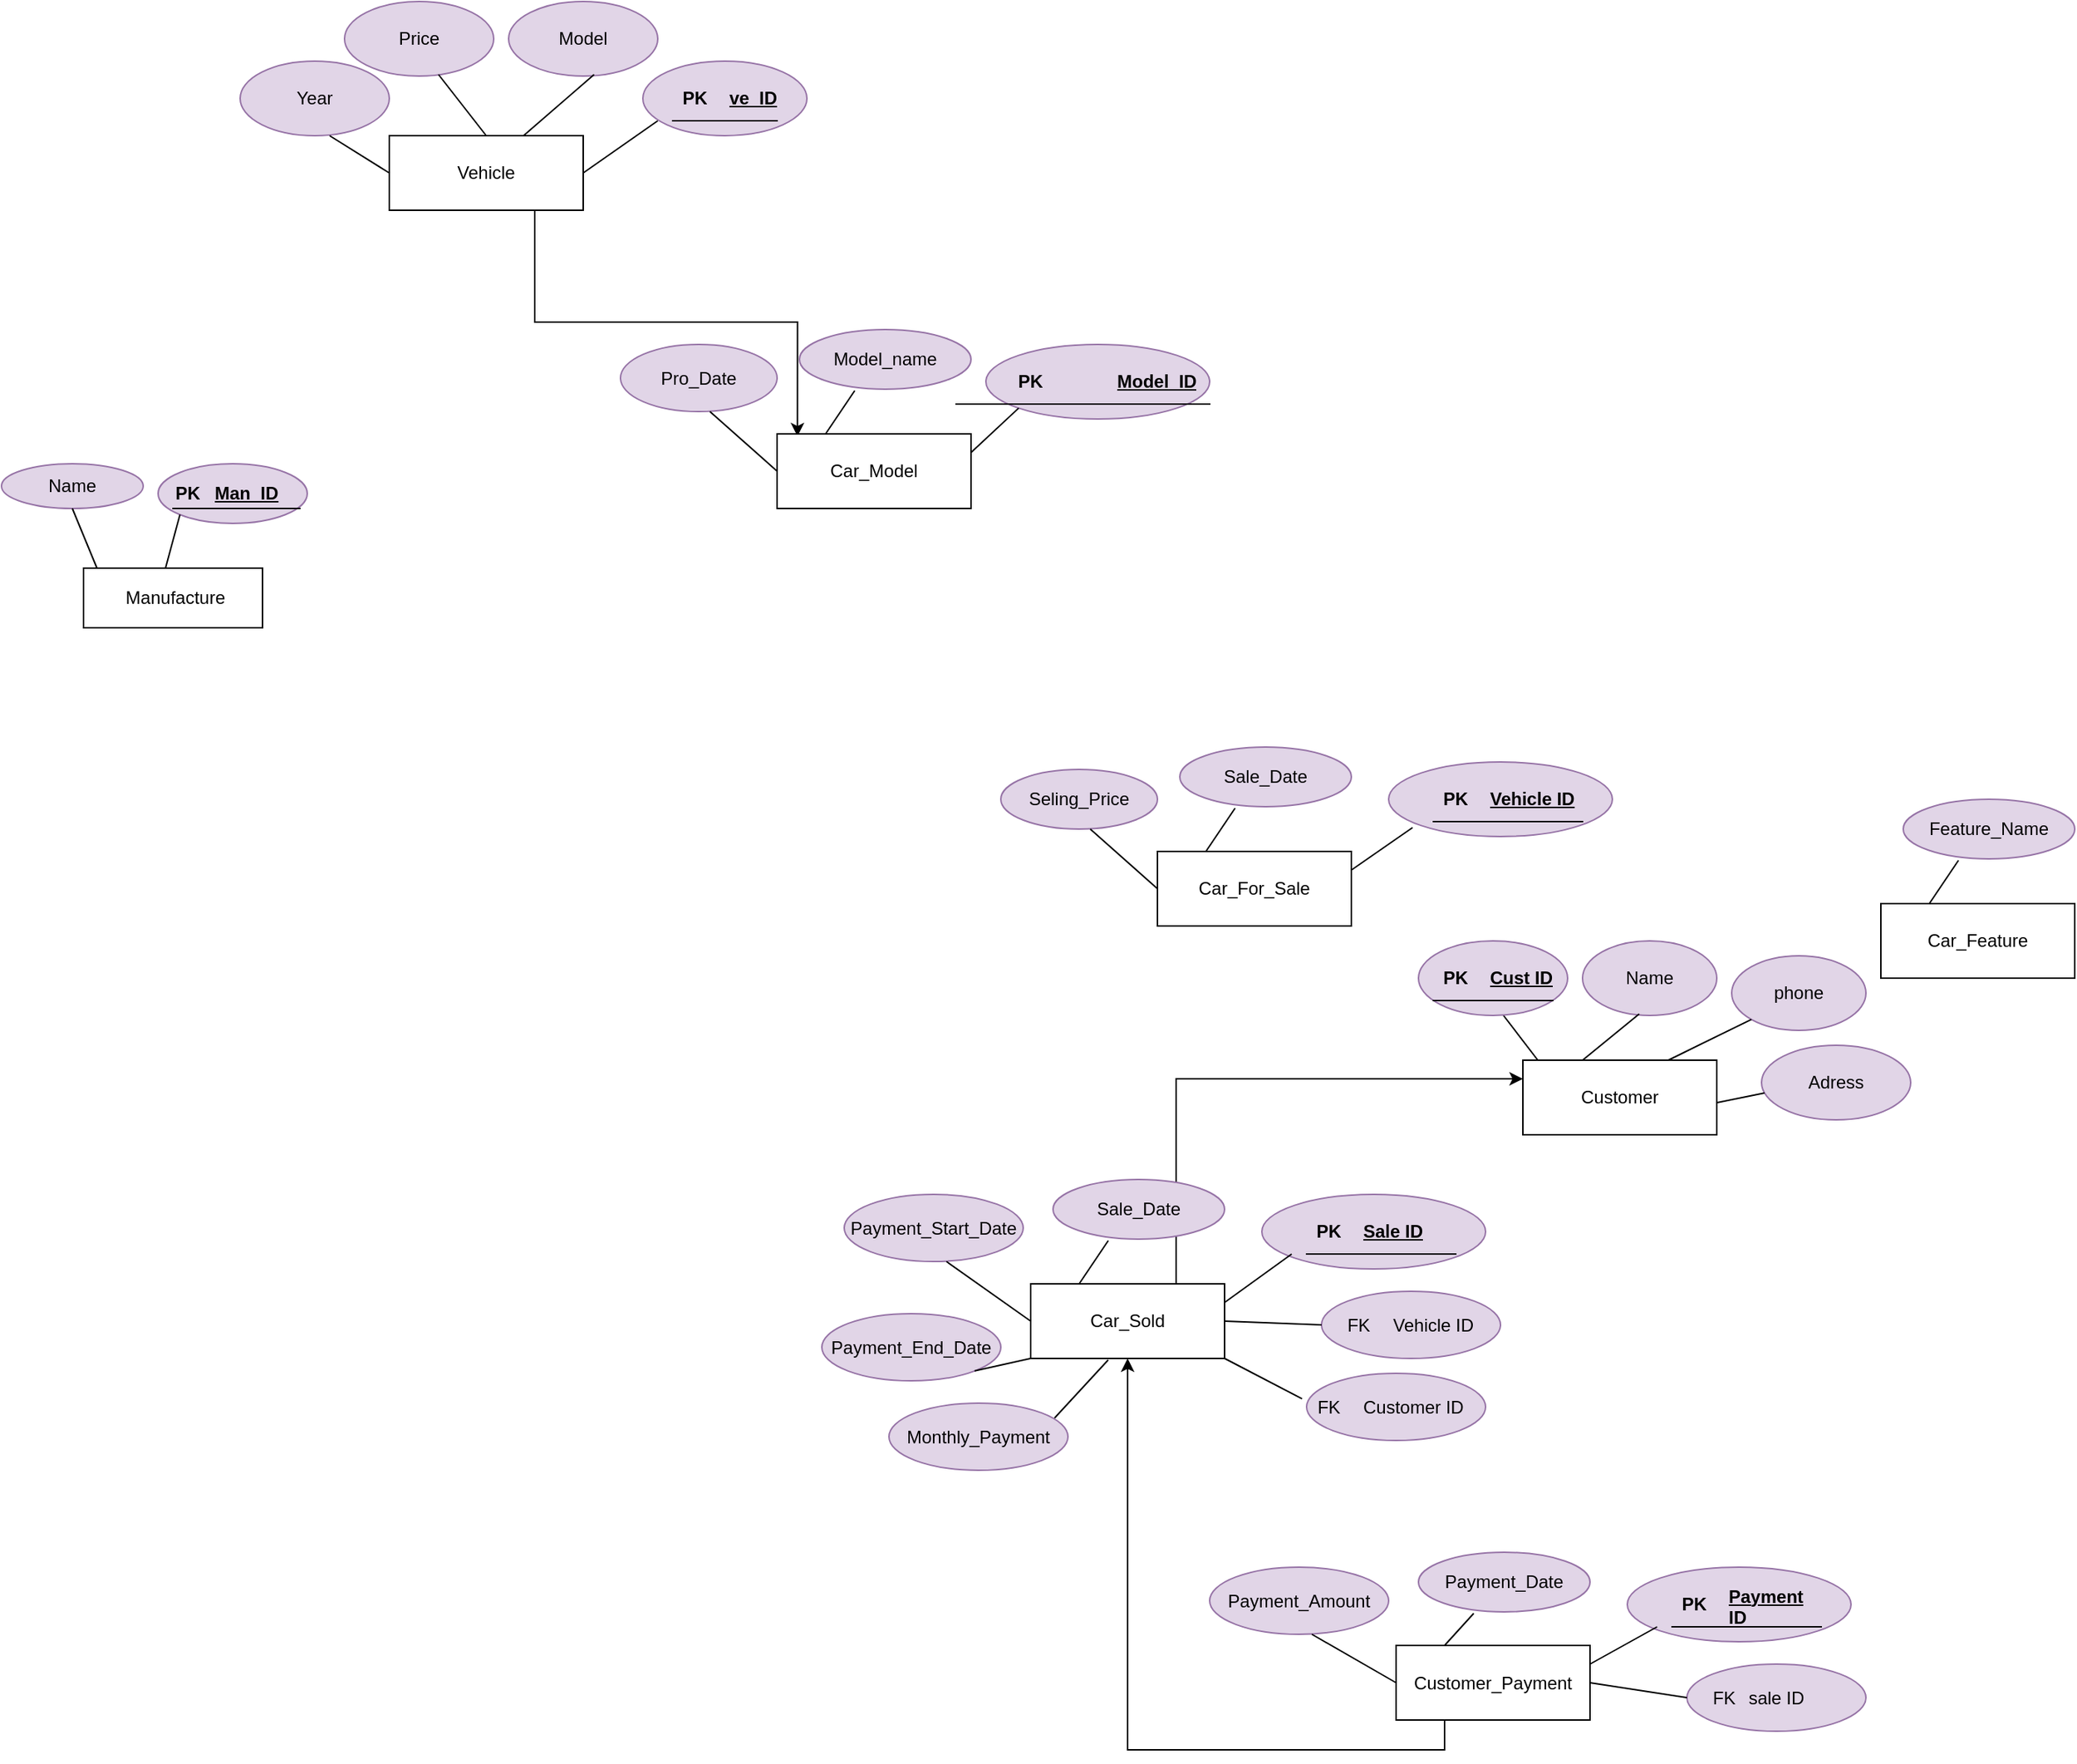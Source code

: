 <mxfile version="21.1.5" type="github">
  <diagram id="R2lEEEUBdFMjLlhIrx00" name="Page-1">
    <mxGraphModel dx="2026" dy="1791" grid="1" gridSize="10" guides="1" tooltips="1" connect="1" arrows="1" fold="1" page="1" pageScale="1" pageWidth="850" pageHeight="1100" math="0" shadow="0" extFonts="Permanent Marker^https://fonts.googleapis.com/css?family=Permanent+Marker">
      <root>
        <mxCell id="0" />
        <mxCell id="1" parent="0" />
        <mxCell id="qZV4PdtDcSAIjQBR_j6r-117" style="edgeStyle=orthogonalEdgeStyle;rounded=0;orthogonalLoop=1;jettySize=auto;html=1;exitX=0.75;exitY=1;exitDx=0;exitDy=0;entryX=0.105;entryY=0.033;entryDx=0;entryDy=0;entryPerimeter=0;" edge="1" parent="1" source="QSl6iMokwTdBmVvLgoSX-27" target="qZV4PdtDcSAIjQBR_j6r-23">
          <mxGeometry relative="1" as="geometry" />
        </mxCell>
        <mxCell id="QSl6iMokwTdBmVvLgoSX-27" value="Vehicle" style="rounded=0;whiteSpace=wrap;html=1;" parent="1" vertex="1">
          <mxGeometry x="-560" y="-90" width="130" height="50" as="geometry" />
        </mxCell>
        <mxCell id="QSl6iMokwTdBmVvLgoSX-5" value="  Model    " style="ellipse;whiteSpace=wrap;html=1;fillColor=#e1d5e7;strokeColor=#9673a6;container=0;" parent="1" vertex="1">
          <mxGeometry x="-480" y="-180" width="100" height="50" as="geometry" />
        </mxCell>
        <mxCell id="QSl6iMokwTdBmVvLgoSX-28" value="" style="endArrow=none;html=1;rounded=0;entryX=0.573;entryY=0.98;entryDx=0;entryDy=0;entryPerimeter=0;" parent="1" target="QSl6iMokwTdBmVvLgoSX-5" edge="1">
          <mxGeometry width="50" height="50" relative="1" as="geometry">
            <mxPoint x="-470" y="-90" as="sourcePoint" />
            <mxPoint x="-430" y="-130" as="targetPoint" />
          </mxGeometry>
        </mxCell>
        <mxCell id="QSl6iMokwTdBmVvLgoSX-1" value=" Price   " style="ellipse;whiteSpace=wrap;html=1;fillColor=#e1d5e7;strokeColor=#9673a6;" parent="1" vertex="1">
          <mxGeometry x="-590" y="-180" width="100" height="50" as="geometry" />
        </mxCell>
        <mxCell id="QSl6iMokwTdBmVvLgoSX-29" value="" style="endArrow=none;html=1;rounded=0;entryX=0.573;entryY=0.98;entryDx=0;entryDy=0;entryPerimeter=0;exitX=0.5;exitY=0;exitDx=0;exitDy=0;" parent="1" source="QSl6iMokwTdBmVvLgoSX-27" edge="1">
          <mxGeometry width="50" height="50" relative="1" as="geometry">
            <mxPoint x="-580" y="-90" as="sourcePoint" />
            <mxPoint x="-527" y="-131" as="targetPoint" />
          </mxGeometry>
        </mxCell>
        <mxCell id="QSl6iMokwTdBmVvLgoSX-30" value="" style="ellipse;whiteSpace=wrap;html=1;fillColor=#e1d5e7;strokeColor=#9673a6;container=0;" parent="1" vertex="1">
          <mxGeometry x="-390" y="-140" width="110" height="50" as="geometry" />
        </mxCell>
        <mxCell id="QSl6iMokwTdBmVvLgoSX-32" value="" style="shape=table;startSize=0;container=1;collapsible=1;childLayout=tableLayout;fixedRows=1;rowLines=0;fontStyle=0;align=center;resizeLast=1;strokeColor=none;fillColor=none;collapsible=0;" parent="1" vertex="1">
          <mxGeometry x="-370" y="-130" width="70" height="30" as="geometry" />
        </mxCell>
        <mxCell id="QSl6iMokwTdBmVvLgoSX-33" value="" style="shape=tableRow;horizontal=0;startSize=0;swimlaneHead=0;swimlaneBody=0;fillColor=none;collapsible=0;dropTarget=0;points=[[0,0.5],[1,0.5]];portConstraint=eastwest;top=0;left=0;right=0;bottom=1;" parent="QSl6iMokwTdBmVvLgoSX-32" vertex="1">
          <mxGeometry width="70" height="30" as="geometry" />
        </mxCell>
        <mxCell id="QSl6iMokwTdBmVvLgoSX-34" value="PK" style="shape=partialRectangle;connectable=0;fillColor=none;top=0;left=0;bottom=0;right=0;fontStyle=1;overflow=hidden;whiteSpace=wrap;html=1;" parent="QSl6iMokwTdBmVvLgoSX-33" vertex="1">
          <mxGeometry width="30" height="30" as="geometry">
            <mxRectangle width="30" height="30" as="alternateBounds" />
          </mxGeometry>
        </mxCell>
        <mxCell id="QSl6iMokwTdBmVvLgoSX-35" value="ve_ID" style="shape=partialRectangle;connectable=0;fillColor=none;top=0;left=0;bottom=0;right=0;align=left;spacingLeft=6;fontStyle=5;overflow=hidden;whiteSpace=wrap;html=1;" parent="QSl6iMokwTdBmVvLgoSX-33" vertex="1">
          <mxGeometry x="30" width="40" height="30" as="geometry">
            <mxRectangle width="40" height="30" as="alternateBounds" />
          </mxGeometry>
        </mxCell>
        <mxCell id="QSl6iMokwTdBmVvLgoSX-36" value="" style="endArrow=none;html=1;rounded=0;exitX=1;exitY=0.5;exitDx=0;exitDy=0;" parent="1" source="QSl6iMokwTdBmVvLgoSX-27" edge="1">
          <mxGeometry width="50" height="50" relative="1" as="geometry">
            <mxPoint x="-430" y="-59.5" as="sourcePoint" />
            <mxPoint x="-380" y="-100" as="targetPoint" />
          </mxGeometry>
        </mxCell>
        <mxCell id="QSl6iMokwTdBmVvLgoSX-38" value="Customer" style="rounded=0;whiteSpace=wrap;html=1;" parent="1" vertex="1">
          <mxGeometry x="200" y="530" width="130" height="50" as="geometry" />
        </mxCell>
        <mxCell id="QSl6iMokwTdBmVvLgoSX-39" value="" style="endArrow=none;html=1;rounded=0;entryX=0.57;entryY=1;entryDx=0;entryDy=0;entryPerimeter=0;exitX=0.077;exitY=0;exitDx=0;exitDy=0;exitPerimeter=0;" parent="1" source="QSl6iMokwTdBmVvLgoSX-38" target="QSl6iMokwTdBmVvLgoSX-48" edge="1">
          <mxGeometry width="50" height="50" relative="1" as="geometry">
            <mxPoint x="210" y="520" as="sourcePoint" />
            <mxPoint x="190" y="500" as="targetPoint" />
          </mxGeometry>
        </mxCell>
        <mxCell id="QSl6iMokwTdBmVvLgoSX-48" value="" style="ellipse;whiteSpace=wrap;html=1;fillColor=#e1d5e7;strokeColor=#9673a6;container=0;" parent="1" vertex="1">
          <mxGeometry x="130" y="450" width="100" height="50" as="geometry" />
        </mxCell>
        <mxCell id="QSl6iMokwTdBmVvLgoSX-49" value="" style="shape=table;startSize=0;container=1;collapsible=1;childLayout=tableLayout;fixedRows=1;rowLines=0;fontStyle=0;align=center;resizeLast=1;strokeColor=none;fillColor=none;collapsible=0;" parent="1" vertex="1">
          <mxGeometry x="140" y="460" width="80" height="30" as="geometry" />
        </mxCell>
        <mxCell id="QSl6iMokwTdBmVvLgoSX-50" value="" style="shape=tableRow;horizontal=0;startSize=0;swimlaneHead=0;swimlaneBody=0;fillColor=none;collapsible=0;dropTarget=0;points=[[0,0.5],[1,0.5]];portConstraint=eastwest;top=0;left=0;right=0;bottom=1;" parent="QSl6iMokwTdBmVvLgoSX-49" vertex="1">
          <mxGeometry width="80" height="30" as="geometry" />
        </mxCell>
        <mxCell id="QSl6iMokwTdBmVvLgoSX-51" value="PK" style="shape=partialRectangle;connectable=0;fillColor=none;top=0;left=0;bottom=0;right=0;fontStyle=1;overflow=hidden;whiteSpace=wrap;html=1;" parent="QSl6iMokwTdBmVvLgoSX-50" vertex="1">
          <mxGeometry width="30" height="30" as="geometry">
            <mxRectangle width="30" height="30" as="alternateBounds" />
          </mxGeometry>
        </mxCell>
        <mxCell id="QSl6iMokwTdBmVvLgoSX-52" value="Cust ID" style="shape=partialRectangle;connectable=0;fillColor=none;top=0;left=0;bottom=0;right=0;align=left;spacingLeft=6;fontStyle=5;overflow=hidden;whiteSpace=wrap;html=1;" parent="QSl6iMokwTdBmVvLgoSX-50" vertex="1">
          <mxGeometry x="30" width="50" height="30" as="geometry">
            <mxRectangle width="50" height="30" as="alternateBounds" />
          </mxGeometry>
        </mxCell>
        <mxCell id="QSl6iMokwTdBmVvLgoSX-53" value="Name" style="ellipse;whiteSpace=wrap;html=1;fillColor=#e1d5e7;strokeColor=#9673a6;container=0;" parent="1" vertex="1">
          <mxGeometry x="240" y="450" width="90" height="50" as="geometry" />
        </mxCell>
        <mxCell id="QSl6iMokwTdBmVvLgoSX-55" value="phone" style="ellipse;whiteSpace=wrap;html=1;fillColor=#e1d5e7;strokeColor=#9673a6;container=0;" parent="1" vertex="1">
          <mxGeometry x="340" y="460" width="90" height="50" as="geometry" />
        </mxCell>
        <mxCell id="QSl6iMokwTdBmVvLgoSX-56" value="Adress" style="ellipse;whiteSpace=wrap;html=1;fillColor=#e1d5e7;strokeColor=#9673a6;container=0;" parent="1" vertex="1">
          <mxGeometry x="360" y="520" width="100" height="50" as="geometry" />
        </mxCell>
        <mxCell id="QSl6iMokwTdBmVvLgoSX-57" value="" style="endArrow=none;html=1;rounded=0;exitX=0.308;exitY=0;exitDx=0;exitDy=0;exitPerimeter=0;entryX=0.422;entryY=0.98;entryDx=0;entryDy=0;entryPerimeter=0;" parent="1" source="QSl6iMokwTdBmVvLgoSX-38" target="QSl6iMokwTdBmVvLgoSX-53" edge="1">
          <mxGeometry width="50" height="50" relative="1" as="geometry">
            <mxPoint x="220" y="540" as="sourcePoint" />
            <mxPoint x="270" y="500" as="targetPoint" />
          </mxGeometry>
        </mxCell>
        <mxCell id="QSl6iMokwTdBmVvLgoSX-58" value="" style="endArrow=none;html=1;rounded=0;exitX=0.75;exitY=0;exitDx=0;exitDy=0;entryX=0;entryY=1;entryDx=0;entryDy=0;" parent="1" source="QSl6iMokwTdBmVvLgoSX-38" target="QSl6iMokwTdBmVvLgoSX-55" edge="1">
          <mxGeometry width="50" height="50" relative="1" as="geometry">
            <mxPoint x="230" y="550" as="sourcePoint" />
            <mxPoint x="290" y="520" as="targetPoint" />
          </mxGeometry>
        </mxCell>
        <mxCell id="QSl6iMokwTdBmVvLgoSX-59" value="" style="endArrow=none;html=1;rounded=0;exitX=0.75;exitY=0;exitDx=0;exitDy=0;entryX=0.02;entryY=0.64;entryDx=0;entryDy=0;entryPerimeter=0;" parent="1" target="QSl6iMokwTdBmVvLgoSX-56" edge="1">
          <mxGeometry width="50" height="50" relative="1" as="geometry">
            <mxPoint x="330" y="558.5" as="sourcePoint" />
            <mxPoint x="385" y="531.5" as="targetPoint" />
          </mxGeometry>
        </mxCell>
        <mxCell id="qZV4PdtDcSAIjQBR_j6r-2" value="Year" style="ellipse;whiteSpace=wrap;html=1;fillColor=#e1d5e7;strokeColor=#9673a6;" vertex="1" parent="1">
          <mxGeometry x="-660" y="-140" width="100" height="50" as="geometry" />
        </mxCell>
        <mxCell id="qZV4PdtDcSAIjQBR_j6r-3" value="" style="endArrow=none;html=1;rounded=0;exitX=0;exitY=0.5;exitDx=0;exitDy=0;" edge="1" parent="1" source="QSl6iMokwTdBmVvLgoSX-27">
          <mxGeometry width="50" height="50" relative="1" as="geometry">
            <mxPoint x="-558" y="-49" as="sourcePoint" />
            <mxPoint x="-600" y="-90" as="targetPoint" />
          </mxGeometry>
        </mxCell>
        <mxCell id="qZV4PdtDcSAIjQBR_j6r-5" value="&amp;nbsp;Manufacture" style="rounded=0;whiteSpace=wrap;html=1;" vertex="1" parent="1">
          <mxGeometry x="-765" y="200" width="120" height="40" as="geometry" />
        </mxCell>
        <mxCell id="QSl6iMokwTdBmVvLgoSX-11" value="Name" style="ellipse;whiteSpace=wrap;html=1;fillColor=#e1d5e7;strokeColor=#9673a6;container=0;" parent="1" vertex="1">
          <mxGeometry x="-820" y="130" width="95" height="30" as="geometry" />
        </mxCell>
        <mxCell id="qZV4PdtDcSAIjQBR_j6r-7" value="" style="endArrow=none;html=1;rounded=0;entryX=0.5;entryY=1;entryDx=0;entryDy=0;exitX=0.075;exitY=0;exitDx=0;exitDy=0;exitPerimeter=0;" edge="1" parent="1" source="qZV4PdtDcSAIjQBR_j6r-5" target="QSl6iMokwTdBmVvLgoSX-11">
          <mxGeometry width="50" height="50" relative="1" as="geometry">
            <mxPoint x="-755" y="190" as="sourcePoint" />
            <mxPoint x="-765" y="160" as="targetPoint" />
          </mxGeometry>
        </mxCell>
        <mxCell id="QSl6iMokwTdBmVvLgoSX-20" value="" style="ellipse;whiteSpace=wrap;html=1;fillColor=#e1d5e7;strokeColor=#9673a6;" parent="1" vertex="1">
          <mxGeometry x="-715" y="130" width="100" height="40" as="geometry" />
        </mxCell>
        <mxCell id="qZV4PdtDcSAIjQBR_j6r-17" value="" style="shape=table;startSize=0;container=1;collapsible=1;childLayout=tableLayout;fixedRows=1;rowLines=0;fontStyle=0;align=center;resizeLast=1;strokeColor=none;fillColor=none;collapsible=0;" vertex="1" parent="1">
          <mxGeometry x="-705" y="140" width="85" height="20" as="geometry" />
        </mxCell>
        <mxCell id="qZV4PdtDcSAIjQBR_j6r-18" value="" style="shape=tableRow;horizontal=0;startSize=0;swimlaneHead=0;swimlaneBody=0;fillColor=none;collapsible=0;dropTarget=0;points=[[0,0.5],[1,0.5]];portConstraint=eastwest;top=0;left=0;right=0;bottom=1;" vertex="1" parent="qZV4PdtDcSAIjQBR_j6r-17">
          <mxGeometry width="85" height="20" as="geometry" />
        </mxCell>
        <mxCell id="qZV4PdtDcSAIjQBR_j6r-19" value="PK" style="shape=partialRectangle;connectable=0;fillColor=none;top=0;left=0;bottom=0;right=0;fontStyle=1;overflow=hidden;whiteSpace=wrap;html=1;" vertex="1" parent="qZV4PdtDcSAIjQBR_j6r-18">
          <mxGeometry width="20" height="20" as="geometry">
            <mxRectangle width="20" height="20" as="alternateBounds" />
          </mxGeometry>
        </mxCell>
        <mxCell id="qZV4PdtDcSAIjQBR_j6r-20" value="Man_ID" style="shape=partialRectangle;connectable=0;fillColor=none;top=0;left=0;bottom=0;right=0;align=left;spacingLeft=6;fontStyle=5;overflow=hidden;whiteSpace=wrap;html=1;" vertex="1" parent="qZV4PdtDcSAIjQBR_j6r-18">
          <mxGeometry x="20" width="65" height="20" as="geometry">
            <mxRectangle width="65" height="20" as="alternateBounds" />
          </mxGeometry>
        </mxCell>
        <mxCell id="qZV4PdtDcSAIjQBR_j6r-22" value="" style="endArrow=none;html=1;rounded=0;entryX=0;entryY=1;entryDx=0;entryDy=0;exitX=0.458;exitY=0;exitDx=0;exitDy=0;exitPerimeter=0;" edge="1" parent="1" source="qZV4PdtDcSAIjQBR_j6r-5" target="QSl6iMokwTdBmVvLgoSX-20">
          <mxGeometry width="50" height="50" relative="1" as="geometry">
            <mxPoint x="-700" y="200" as="sourcePoint" />
            <mxPoint x="-645" y="180" as="targetPoint" />
          </mxGeometry>
        </mxCell>
        <mxCell id="qZV4PdtDcSAIjQBR_j6r-23" value="Car_Model" style="rounded=0;whiteSpace=wrap;html=1;" vertex="1" parent="1">
          <mxGeometry x="-300" y="110" width="130" height="50" as="geometry" />
        </mxCell>
        <mxCell id="QSl6iMokwTdBmVvLgoSX-8" value="Model_name" style="ellipse;whiteSpace=wrap;html=1;fillColor=#e1d5e7;strokeColor=#9673a6;" parent="1" vertex="1">
          <mxGeometry x="-285" y="40" width="115" height="40" as="geometry" />
        </mxCell>
        <mxCell id="QSl6iMokwTdBmVvLgoSX-17" value="" style="ellipse;whiteSpace=wrap;html=1;fillColor=#e1d5e7;strokeColor=#9673a6;" parent="1" vertex="1">
          <mxGeometry x="-160" y="50" width="150" height="50" as="geometry" />
        </mxCell>
        <mxCell id="qZV4PdtDcSAIjQBR_j6r-24" value="" style="shape=table;startSize=0;container=1;collapsible=1;childLayout=tableLayout;fixedRows=1;rowLines=0;fontStyle=0;align=center;resizeLast=1;strokeColor=none;fillColor=none;collapsible=0;" vertex="1" parent="1">
          <mxGeometry x="-180" y="60" width="170" height="30" as="geometry" />
        </mxCell>
        <mxCell id="qZV4PdtDcSAIjQBR_j6r-25" value="" style="shape=tableRow;horizontal=0;startSize=0;swimlaneHead=0;swimlaneBody=0;fillColor=none;collapsible=0;dropTarget=0;points=[[0,0.5],[1,0.5]];portConstraint=eastwest;top=0;left=0;right=0;bottom=1;" vertex="1" parent="qZV4PdtDcSAIjQBR_j6r-24">
          <mxGeometry width="170" height="30" as="geometry" />
        </mxCell>
        <mxCell id="qZV4PdtDcSAIjQBR_j6r-26" value="PK" style="shape=partialRectangle;connectable=0;fillColor=none;top=0;left=0;bottom=0;right=0;fontStyle=1;overflow=hidden;whiteSpace=wrap;html=1;" vertex="1" parent="qZV4PdtDcSAIjQBR_j6r-25">
          <mxGeometry width="100" height="30" as="geometry">
            <mxRectangle width="100" height="30" as="alternateBounds" />
          </mxGeometry>
        </mxCell>
        <mxCell id="qZV4PdtDcSAIjQBR_j6r-27" value="Model_ID" style="shape=partialRectangle;connectable=0;fillColor=none;top=0;left=0;bottom=0;right=0;align=left;spacingLeft=6;fontStyle=5;overflow=hidden;whiteSpace=wrap;html=1;" vertex="1" parent="qZV4PdtDcSAIjQBR_j6r-25">
          <mxGeometry x="100" width="70" height="30" as="geometry">
            <mxRectangle width="70" height="30" as="alternateBounds" />
          </mxGeometry>
        </mxCell>
        <mxCell id="qZV4PdtDcSAIjQBR_j6r-28" value="" style="endArrow=none;html=1;rounded=0;exitX=0.25;exitY=0;exitDx=0;exitDy=0;entryX=0.322;entryY=1.025;entryDx=0;entryDy=0;entryPerimeter=0;" edge="1" parent="1" source="qZV4PdtDcSAIjQBR_j6r-23" target="QSl6iMokwTdBmVvLgoSX-8">
          <mxGeometry width="50" height="50" relative="1" as="geometry">
            <mxPoint x="-275" y="110" as="sourcePoint" />
            <mxPoint x="-250" y="80" as="targetPoint" />
          </mxGeometry>
        </mxCell>
        <mxCell id="qZV4PdtDcSAIjQBR_j6r-30" value="" style="endArrow=none;html=1;rounded=0;exitX=1;exitY=0.25;exitDx=0;exitDy=0;entryX=0;entryY=1;entryDx=0;entryDy=0;" edge="1" parent="1" source="qZV4PdtDcSAIjQBR_j6r-23" target="QSl6iMokwTdBmVvLgoSX-17">
          <mxGeometry width="50" height="50" relative="1" as="geometry">
            <mxPoint x="-175" y="140" as="sourcePoint" />
            <mxPoint x="-128.95" y="94" as="targetPoint" />
          </mxGeometry>
        </mxCell>
        <mxCell id="qZV4PdtDcSAIjQBR_j6r-31" value="Pro_Date" style="ellipse;whiteSpace=wrap;html=1;fillColor=#e1d5e7;strokeColor=#9673a6;" vertex="1" parent="1">
          <mxGeometry x="-405" y="50" width="105" height="45" as="geometry" />
        </mxCell>
        <mxCell id="qZV4PdtDcSAIjQBR_j6r-32" value="" style="endArrow=none;html=1;rounded=0;exitX=0.571;exitY=1;exitDx=0;exitDy=0;exitPerimeter=0;entryX=0;entryY=0.5;entryDx=0;entryDy=0;" edge="1" parent="1" source="qZV4PdtDcSAIjQBR_j6r-31" target="qZV4PdtDcSAIjQBR_j6r-23">
          <mxGeometry width="50" height="50" relative="1" as="geometry">
            <mxPoint x="-350" y="180" as="sourcePoint" />
            <mxPoint x="-300" y="130" as="targetPoint" />
          </mxGeometry>
        </mxCell>
        <mxCell id="qZV4PdtDcSAIjQBR_j6r-33" value="Car_For_Sale" style="rounded=0;whiteSpace=wrap;html=1;" vertex="1" parent="1">
          <mxGeometry x="-45" y="390" width="130" height="50" as="geometry" />
        </mxCell>
        <mxCell id="qZV4PdtDcSAIjQBR_j6r-34" value="Sale_Date" style="ellipse;whiteSpace=wrap;html=1;fillColor=#e1d5e7;strokeColor=#9673a6;" vertex="1" parent="1">
          <mxGeometry x="-30" y="320" width="115" height="40" as="geometry" />
        </mxCell>
        <mxCell id="qZV4PdtDcSAIjQBR_j6r-35" value="" style="ellipse;whiteSpace=wrap;html=1;fillColor=#e1d5e7;strokeColor=#9673a6;" vertex="1" parent="1">
          <mxGeometry x="110" y="330" width="150" height="50" as="geometry" />
        </mxCell>
        <mxCell id="qZV4PdtDcSAIjQBR_j6r-36" value="" style="shape=table;startSize=0;container=1;collapsible=1;childLayout=tableLayout;fixedRows=1;rowLines=0;fontStyle=0;align=center;resizeLast=1;strokeColor=none;fillColor=none;collapsible=0;" vertex="1" parent="1">
          <mxGeometry x="140" y="340" width="100" height="30" as="geometry" />
        </mxCell>
        <mxCell id="qZV4PdtDcSAIjQBR_j6r-37" value="" style="shape=tableRow;horizontal=0;startSize=0;swimlaneHead=0;swimlaneBody=0;fillColor=none;collapsible=0;dropTarget=0;points=[[0,0.5],[1,0.5]];portConstraint=eastwest;top=0;left=0;right=0;bottom=1;" vertex="1" parent="qZV4PdtDcSAIjQBR_j6r-36">
          <mxGeometry width="100" height="30" as="geometry" />
        </mxCell>
        <mxCell id="qZV4PdtDcSAIjQBR_j6r-38" value="PK" style="shape=partialRectangle;connectable=0;fillColor=none;top=0;left=0;bottom=0;right=0;fontStyle=1;overflow=hidden;whiteSpace=wrap;html=1;" vertex="1" parent="qZV4PdtDcSAIjQBR_j6r-37">
          <mxGeometry width="30" height="30" as="geometry">
            <mxRectangle width="30" height="30" as="alternateBounds" />
          </mxGeometry>
        </mxCell>
        <mxCell id="qZV4PdtDcSAIjQBR_j6r-39" value="Vehicle ID" style="shape=partialRectangle;connectable=0;fillColor=none;top=0;left=0;bottom=0;right=0;align=left;spacingLeft=6;fontStyle=5;overflow=hidden;whiteSpace=wrap;html=1;" vertex="1" parent="qZV4PdtDcSAIjQBR_j6r-37">
          <mxGeometry x="30" width="70" height="30" as="geometry">
            <mxRectangle width="70" height="30" as="alternateBounds" />
          </mxGeometry>
        </mxCell>
        <mxCell id="qZV4PdtDcSAIjQBR_j6r-40" value="" style="endArrow=none;html=1;rounded=0;exitX=0.25;exitY=0;exitDx=0;exitDy=0;entryX=0.322;entryY=1.025;entryDx=0;entryDy=0;entryPerimeter=0;" edge="1" parent="1" source="qZV4PdtDcSAIjQBR_j6r-33" target="qZV4PdtDcSAIjQBR_j6r-34">
          <mxGeometry width="50" height="50" relative="1" as="geometry">
            <mxPoint x="-20" y="390" as="sourcePoint" />
            <mxPoint x="5" y="360" as="targetPoint" />
          </mxGeometry>
        </mxCell>
        <mxCell id="qZV4PdtDcSAIjQBR_j6r-41" value="" style="endArrow=none;html=1;rounded=0;exitX=1;exitY=0.25;exitDx=0;exitDy=0;entryX=0.107;entryY=0.88;entryDx=0;entryDy=0;entryPerimeter=0;" edge="1" parent="1" source="qZV4PdtDcSAIjQBR_j6r-33" target="qZV4PdtDcSAIjQBR_j6r-35">
          <mxGeometry width="50" height="50" relative="1" as="geometry">
            <mxPoint x="80" y="420" as="sourcePoint" />
            <mxPoint x="130" y="370" as="targetPoint" />
          </mxGeometry>
        </mxCell>
        <mxCell id="qZV4PdtDcSAIjQBR_j6r-42" value="Seling_Price" style="ellipse;whiteSpace=wrap;html=1;fillColor=#e1d5e7;strokeColor=#9673a6;" vertex="1" parent="1">
          <mxGeometry x="-150" y="335" width="105" height="40" as="geometry" />
        </mxCell>
        <mxCell id="qZV4PdtDcSAIjQBR_j6r-43" value="" style="endArrow=none;html=1;rounded=0;exitX=0.571;exitY=1;exitDx=0;exitDy=0;exitPerimeter=0;entryX=0;entryY=0.5;entryDx=0;entryDy=0;" edge="1" parent="1" source="qZV4PdtDcSAIjQBR_j6r-42" target="qZV4PdtDcSAIjQBR_j6r-33">
          <mxGeometry width="50" height="50" relative="1" as="geometry">
            <mxPoint x="-95" y="460" as="sourcePoint" />
            <mxPoint x="-45" y="410" as="targetPoint" />
          </mxGeometry>
        </mxCell>
        <mxCell id="qZV4PdtDcSAIjQBR_j6r-45" value="Car_Feature" style="rounded=0;whiteSpace=wrap;html=1;" vertex="1" parent="1">
          <mxGeometry x="440" y="425" width="130" height="50" as="geometry" />
        </mxCell>
        <mxCell id="qZV4PdtDcSAIjQBR_j6r-46" value="Feature_Name" style="ellipse;whiteSpace=wrap;html=1;fillColor=#e1d5e7;strokeColor=#9673a6;" vertex="1" parent="1">
          <mxGeometry x="455" y="355" width="115" height="40" as="geometry" />
        </mxCell>
        <mxCell id="qZV4PdtDcSAIjQBR_j6r-52" value="" style="endArrow=none;html=1;rounded=0;exitX=0.25;exitY=0;exitDx=0;exitDy=0;entryX=0.322;entryY=1.025;entryDx=0;entryDy=0;entryPerimeter=0;" edge="1" parent="1" source="qZV4PdtDcSAIjQBR_j6r-45" target="qZV4PdtDcSAIjQBR_j6r-46">
          <mxGeometry width="50" height="50" relative="1" as="geometry">
            <mxPoint x="465" y="425" as="sourcePoint" />
            <mxPoint x="490" y="395" as="targetPoint" />
          </mxGeometry>
        </mxCell>
        <mxCell id="qZV4PdtDcSAIjQBR_j6r-116" style="edgeStyle=orthogonalEdgeStyle;rounded=0;orthogonalLoop=1;jettySize=auto;html=1;exitX=0.75;exitY=0;exitDx=0;exitDy=0;entryX=0;entryY=0.25;entryDx=0;entryDy=0;" edge="1" parent="1" source="qZV4PdtDcSAIjQBR_j6r-56" target="QSl6iMokwTdBmVvLgoSX-38">
          <mxGeometry relative="1" as="geometry" />
        </mxCell>
        <mxCell id="qZV4PdtDcSAIjQBR_j6r-56" value="Car_Sold" style="rounded=0;whiteSpace=wrap;html=1;" vertex="1" parent="1">
          <mxGeometry x="-130" y="680" width="130" height="50" as="geometry" />
        </mxCell>
        <mxCell id="qZV4PdtDcSAIjQBR_j6r-57" value="Sale_Date" style="ellipse;whiteSpace=wrap;html=1;fillColor=#e1d5e7;strokeColor=#9673a6;" vertex="1" parent="1">
          <mxGeometry x="-115" y="610" width="115" height="40" as="geometry" />
        </mxCell>
        <mxCell id="qZV4PdtDcSAIjQBR_j6r-58" value="" style="ellipse;whiteSpace=wrap;html=1;fillColor=#e1d5e7;strokeColor=#9673a6;" vertex="1" parent="1">
          <mxGeometry x="25" y="620" width="150" height="50" as="geometry" />
        </mxCell>
        <mxCell id="qZV4PdtDcSAIjQBR_j6r-59" value="" style="shape=table;startSize=0;container=1;collapsible=1;childLayout=tableLayout;fixedRows=1;rowLines=0;fontStyle=0;align=center;resizeLast=1;strokeColor=none;fillColor=none;collapsible=0;" vertex="1" parent="1">
          <mxGeometry x="55" y="630" width="100" height="30" as="geometry" />
        </mxCell>
        <mxCell id="qZV4PdtDcSAIjQBR_j6r-60" value="" style="shape=tableRow;horizontal=0;startSize=0;swimlaneHead=0;swimlaneBody=0;fillColor=none;collapsible=0;dropTarget=0;points=[[0,0.5],[1,0.5]];portConstraint=eastwest;top=0;left=0;right=0;bottom=1;" vertex="1" parent="qZV4PdtDcSAIjQBR_j6r-59">
          <mxGeometry width="100" height="30" as="geometry" />
        </mxCell>
        <mxCell id="qZV4PdtDcSAIjQBR_j6r-61" value="PK" style="shape=partialRectangle;connectable=0;fillColor=none;top=0;left=0;bottom=0;right=0;fontStyle=1;overflow=hidden;whiteSpace=wrap;html=1;" vertex="1" parent="qZV4PdtDcSAIjQBR_j6r-60">
          <mxGeometry width="30" height="30" as="geometry">
            <mxRectangle width="30" height="30" as="alternateBounds" />
          </mxGeometry>
        </mxCell>
        <mxCell id="qZV4PdtDcSAIjQBR_j6r-62" value="Sale ID" style="shape=partialRectangle;connectable=0;fillColor=none;top=0;left=0;bottom=0;right=0;align=left;spacingLeft=6;fontStyle=5;overflow=hidden;whiteSpace=wrap;html=1;" vertex="1" parent="qZV4PdtDcSAIjQBR_j6r-60">
          <mxGeometry x="30" width="70" height="30" as="geometry">
            <mxRectangle width="70" height="30" as="alternateBounds" />
          </mxGeometry>
        </mxCell>
        <mxCell id="qZV4PdtDcSAIjQBR_j6r-63" value="" style="endArrow=none;html=1;rounded=0;exitX=0.25;exitY=0;exitDx=0;exitDy=0;entryX=0.322;entryY=1.025;entryDx=0;entryDy=0;entryPerimeter=0;" edge="1" parent="1" source="qZV4PdtDcSAIjQBR_j6r-56" target="qZV4PdtDcSAIjQBR_j6r-57">
          <mxGeometry width="50" height="50" relative="1" as="geometry">
            <mxPoint x="-105" y="680" as="sourcePoint" />
            <mxPoint x="-80" y="650" as="targetPoint" />
          </mxGeometry>
        </mxCell>
        <mxCell id="qZV4PdtDcSAIjQBR_j6r-64" value="" style="endArrow=none;html=1;rounded=0;exitX=1;exitY=0.25;exitDx=0;exitDy=0;" edge="1" parent="1" source="qZV4PdtDcSAIjQBR_j6r-56">
          <mxGeometry width="50" height="50" relative="1" as="geometry">
            <mxPoint x="-5" y="710" as="sourcePoint" />
            <mxPoint x="45" y="660" as="targetPoint" />
          </mxGeometry>
        </mxCell>
        <mxCell id="qZV4PdtDcSAIjQBR_j6r-65" value=" Payment_Start_Date" style="ellipse;whiteSpace=wrap;html=1;fillColor=#e1d5e7;strokeColor=#9673a6;" vertex="1" parent="1">
          <mxGeometry x="-255" y="620" width="120" height="45" as="geometry" />
        </mxCell>
        <mxCell id="qZV4PdtDcSAIjQBR_j6r-66" value="" style="endArrow=none;html=1;rounded=0;exitX=0.571;exitY=1;exitDx=0;exitDy=0;exitPerimeter=0;entryX=0;entryY=0.5;entryDx=0;entryDy=0;" edge="1" parent="1" source="qZV4PdtDcSAIjQBR_j6r-65" target="qZV4PdtDcSAIjQBR_j6r-56">
          <mxGeometry width="50" height="50" relative="1" as="geometry">
            <mxPoint x="-180" y="750" as="sourcePoint" />
            <mxPoint x="-130" y="700" as="targetPoint" />
          </mxGeometry>
        </mxCell>
        <mxCell id="qZV4PdtDcSAIjQBR_j6r-67" value=" Payment_End_Date" style="ellipse;whiteSpace=wrap;html=1;fillColor=#e1d5e7;strokeColor=#9673a6;" vertex="1" parent="1">
          <mxGeometry x="-270" y="700" width="120" height="45" as="geometry" />
        </mxCell>
        <mxCell id="qZV4PdtDcSAIjQBR_j6r-68" value="" style="endArrow=none;html=1;rounded=0;exitX=1;exitY=1;exitDx=0;exitDy=0;entryX=0;entryY=1;entryDx=0;entryDy=0;" edge="1" parent="1" source="qZV4PdtDcSAIjQBR_j6r-67" target="qZV4PdtDcSAIjQBR_j6r-56">
          <mxGeometry width="50" height="50" relative="1" as="geometry">
            <mxPoint x="-180" y="780" as="sourcePoint" />
            <mxPoint x="-130" y="730" as="targetPoint" />
          </mxGeometry>
        </mxCell>
        <mxCell id="qZV4PdtDcSAIjQBR_j6r-69" value=" Monthly_Payment" style="ellipse;whiteSpace=wrap;html=1;fillColor=#e1d5e7;strokeColor=#9673a6;" vertex="1" parent="1">
          <mxGeometry x="-225" y="760" width="120" height="45" as="geometry" />
        </mxCell>
        <mxCell id="qZV4PdtDcSAIjQBR_j6r-76" value="" style="endArrow=none;html=1;rounded=0;exitX=0.925;exitY=0.222;exitDx=0;exitDy=0;exitPerimeter=0;entryX=0.4;entryY=1.02;entryDx=0;entryDy=0;entryPerimeter=0;" edge="1" parent="1" source="qZV4PdtDcSAIjQBR_j6r-69" target="qZV4PdtDcSAIjQBR_j6r-56">
          <mxGeometry width="50" height="50" relative="1" as="geometry">
            <mxPoint x="-105" y="770" as="sourcePoint" />
            <mxPoint x="-75" y="730" as="targetPoint" />
          </mxGeometry>
        </mxCell>
        <mxCell id="qZV4PdtDcSAIjQBR_j6r-77" value="" style="ellipse;whiteSpace=wrap;html=1;fillColor=#e1d5e7;strokeColor=#9673a6;" vertex="1" parent="1">
          <mxGeometry x="65" y="685" width="120" height="45" as="geometry" />
        </mxCell>
        <mxCell id="qZV4PdtDcSAIjQBR_j6r-78" value="" style="shape=table;startSize=0;container=1;collapsible=1;childLayout=tableLayout;fixedRows=1;rowLines=0;fontStyle=0;align=center;resizeLast=1;strokeColor=none;fillColor=none;collapsible=0;" vertex="1" parent="1">
          <mxGeometry x="75" y="692.5" width="180" height="30" as="geometry" />
        </mxCell>
        <mxCell id="qZV4PdtDcSAIjQBR_j6r-79" value="" style="shape=tableRow;horizontal=0;startSize=0;swimlaneHead=0;swimlaneBody=0;fillColor=none;collapsible=0;dropTarget=0;points=[[0,0.5],[1,0.5]];portConstraint=eastwest;top=0;left=0;right=0;bottom=0;" vertex="1" parent="qZV4PdtDcSAIjQBR_j6r-78">
          <mxGeometry width="180" height="30" as="geometry" />
        </mxCell>
        <mxCell id="qZV4PdtDcSAIjQBR_j6r-80" value="FK" style="shape=partialRectangle;connectable=0;fillColor=none;top=0;left=0;bottom=0;right=0;fontStyle=0;overflow=hidden;whiteSpace=wrap;html=1;" vertex="1" parent="qZV4PdtDcSAIjQBR_j6r-79">
          <mxGeometry width="30" height="30" as="geometry">
            <mxRectangle width="30" height="30" as="alternateBounds" />
          </mxGeometry>
        </mxCell>
        <mxCell id="qZV4PdtDcSAIjQBR_j6r-81" value="Vehicle ID" style="shape=partialRectangle;connectable=0;fillColor=none;top=0;left=0;bottom=0;right=0;align=left;spacingLeft=6;fontStyle=0;overflow=hidden;whiteSpace=wrap;html=1;" vertex="1" parent="qZV4PdtDcSAIjQBR_j6r-79">
          <mxGeometry x="30" width="150" height="30" as="geometry">
            <mxRectangle width="150" height="30" as="alternateBounds" />
          </mxGeometry>
        </mxCell>
        <mxCell id="qZV4PdtDcSAIjQBR_j6r-82" value="" style="endArrow=none;html=1;rounded=0;entryX=0;entryY=0.5;entryDx=0;entryDy=0;exitX=1;exitY=0.5;exitDx=0;exitDy=0;" edge="1" parent="1" source="qZV4PdtDcSAIjQBR_j6r-56" target="qZV4PdtDcSAIjQBR_j6r-77">
          <mxGeometry width="50" height="50" relative="1" as="geometry">
            <mxPoint x="5" y="710" as="sourcePoint" />
            <mxPoint x="50" y="670" as="targetPoint" />
          </mxGeometry>
        </mxCell>
        <mxCell id="qZV4PdtDcSAIjQBR_j6r-83" value="" style="ellipse;whiteSpace=wrap;html=1;fillColor=#e1d5e7;strokeColor=#9673a6;" vertex="1" parent="1">
          <mxGeometry x="55" y="740" width="120" height="45" as="geometry" />
        </mxCell>
        <mxCell id="qZV4PdtDcSAIjQBR_j6r-84" value="" style="shape=table;startSize=0;container=1;collapsible=1;childLayout=tableLayout;fixedRows=1;rowLines=0;fontStyle=0;align=center;resizeLast=1;strokeColor=none;fillColor=none;collapsible=0;" vertex="1" parent="1">
          <mxGeometry x="55" y="747.5" width="180" height="30" as="geometry" />
        </mxCell>
        <mxCell id="qZV4PdtDcSAIjQBR_j6r-85" value="" style="shape=tableRow;horizontal=0;startSize=0;swimlaneHead=0;swimlaneBody=0;fillColor=none;collapsible=0;dropTarget=0;points=[[0,0.5],[1,0.5]];portConstraint=eastwest;top=0;left=0;right=0;bottom=0;" vertex="1" parent="qZV4PdtDcSAIjQBR_j6r-84">
          <mxGeometry width="180" height="30" as="geometry" />
        </mxCell>
        <mxCell id="qZV4PdtDcSAIjQBR_j6r-86" value="FK" style="shape=partialRectangle;connectable=0;fillColor=none;top=0;left=0;bottom=0;right=0;fontStyle=0;overflow=hidden;whiteSpace=wrap;html=1;" vertex="1" parent="qZV4PdtDcSAIjQBR_j6r-85">
          <mxGeometry width="30" height="30" as="geometry">
            <mxRectangle width="30" height="30" as="alternateBounds" />
          </mxGeometry>
        </mxCell>
        <mxCell id="qZV4PdtDcSAIjQBR_j6r-87" value="Customer ID" style="shape=partialRectangle;connectable=0;fillColor=none;top=0;left=0;bottom=0;right=0;align=left;spacingLeft=6;fontStyle=0;overflow=hidden;whiteSpace=wrap;html=1;" vertex="1" parent="qZV4PdtDcSAIjQBR_j6r-85">
          <mxGeometry x="30" width="150" height="30" as="geometry">
            <mxRectangle width="150" height="30" as="alternateBounds" />
          </mxGeometry>
        </mxCell>
        <mxCell id="qZV4PdtDcSAIjQBR_j6r-88" value="" style="endArrow=none;html=1;rounded=0;entryX=-0.017;entryY=0.317;entryDx=0;entryDy=0;entryPerimeter=0;exitX=1;exitY=1;exitDx=0;exitDy=0;" edge="1" parent="1" source="qZV4PdtDcSAIjQBR_j6r-56" target="qZV4PdtDcSAIjQBR_j6r-85">
          <mxGeometry width="50" height="50" relative="1" as="geometry">
            <mxPoint x="5" y="730" as="sourcePoint" />
            <mxPoint x="45" y="682.5" as="targetPoint" />
          </mxGeometry>
        </mxCell>
        <mxCell id="qZV4PdtDcSAIjQBR_j6r-115" style="edgeStyle=orthogonalEdgeStyle;rounded=0;orthogonalLoop=1;jettySize=auto;html=1;exitX=0.25;exitY=1;exitDx=0;exitDy=0;entryX=0.5;entryY=1;entryDx=0;entryDy=0;" edge="1" parent="1" source="qZV4PdtDcSAIjQBR_j6r-91" target="qZV4PdtDcSAIjQBR_j6r-56">
          <mxGeometry relative="1" as="geometry">
            <mxPoint x="-40" y="750" as="targetPoint" />
          </mxGeometry>
        </mxCell>
        <mxCell id="qZV4PdtDcSAIjQBR_j6r-91" value="Customer_Payment" style="rounded=0;whiteSpace=wrap;html=1;" vertex="1" parent="1">
          <mxGeometry x="115" y="922.5" width="130" height="50" as="geometry" />
        </mxCell>
        <mxCell id="qZV4PdtDcSAIjQBR_j6r-92" value="Payment_Date" style="ellipse;whiteSpace=wrap;html=1;fillColor=#e1d5e7;strokeColor=#9673a6;" vertex="1" parent="1">
          <mxGeometry x="130" y="860" width="115" height="40" as="geometry" />
        </mxCell>
        <mxCell id="qZV4PdtDcSAIjQBR_j6r-93" value="" style="ellipse;whiteSpace=wrap;html=1;fillColor=#e1d5e7;strokeColor=#9673a6;" vertex="1" parent="1">
          <mxGeometry x="270" y="870" width="150" height="50" as="geometry" />
        </mxCell>
        <mxCell id="qZV4PdtDcSAIjQBR_j6r-94" value="" style="shape=table;startSize=0;container=1;collapsible=1;childLayout=tableLayout;fixedRows=1;rowLines=0;fontStyle=0;align=center;resizeLast=1;strokeColor=none;fillColor=none;collapsible=0;" vertex="1" parent="1">
          <mxGeometry x="300" y="880" width="100" height="30" as="geometry" />
        </mxCell>
        <mxCell id="qZV4PdtDcSAIjQBR_j6r-95" value="" style="shape=tableRow;horizontal=0;startSize=0;swimlaneHead=0;swimlaneBody=0;fillColor=none;collapsible=0;dropTarget=0;points=[[0,0.5],[1,0.5]];portConstraint=eastwest;top=0;left=0;right=0;bottom=1;" vertex="1" parent="qZV4PdtDcSAIjQBR_j6r-94">
          <mxGeometry width="100" height="30" as="geometry" />
        </mxCell>
        <mxCell id="qZV4PdtDcSAIjQBR_j6r-96" value="PK" style="shape=partialRectangle;connectable=0;fillColor=none;top=0;left=0;bottom=0;right=0;fontStyle=1;overflow=hidden;whiteSpace=wrap;html=1;" vertex="1" parent="qZV4PdtDcSAIjQBR_j6r-95">
          <mxGeometry width="30" height="30" as="geometry">
            <mxRectangle width="30" height="30" as="alternateBounds" />
          </mxGeometry>
        </mxCell>
        <mxCell id="qZV4PdtDcSAIjQBR_j6r-97" value="Payment ID" style="shape=partialRectangle;connectable=0;fillColor=none;top=0;left=0;bottom=0;right=0;align=left;spacingLeft=6;fontStyle=5;overflow=hidden;whiteSpace=wrap;html=1;" vertex="1" parent="qZV4PdtDcSAIjQBR_j6r-95">
          <mxGeometry x="30" width="70" height="30" as="geometry">
            <mxRectangle width="70" height="30" as="alternateBounds" />
          </mxGeometry>
        </mxCell>
        <mxCell id="qZV4PdtDcSAIjQBR_j6r-98" value="" style="endArrow=none;html=1;rounded=0;exitX=0.25;exitY=0;exitDx=0;exitDy=0;entryX=0.322;entryY=1.025;entryDx=0;entryDy=0;entryPerimeter=0;" edge="1" parent="1" source="qZV4PdtDcSAIjQBR_j6r-91" target="qZV4PdtDcSAIjQBR_j6r-92">
          <mxGeometry width="50" height="50" relative="1" as="geometry">
            <mxPoint x="140" y="930" as="sourcePoint" />
            <mxPoint x="165" y="900" as="targetPoint" />
          </mxGeometry>
        </mxCell>
        <mxCell id="qZV4PdtDcSAIjQBR_j6r-99" value="" style="endArrow=none;html=1;rounded=0;exitX=1;exitY=0.25;exitDx=0;exitDy=0;" edge="1" parent="1" source="qZV4PdtDcSAIjQBR_j6r-91">
          <mxGeometry width="50" height="50" relative="1" as="geometry">
            <mxPoint x="240" y="960" as="sourcePoint" />
            <mxPoint x="290" y="910" as="targetPoint" />
          </mxGeometry>
        </mxCell>
        <mxCell id="qZV4PdtDcSAIjQBR_j6r-100" value=" Payment_Amount" style="ellipse;whiteSpace=wrap;html=1;fillColor=#e1d5e7;strokeColor=#9673a6;" vertex="1" parent="1">
          <mxGeometry x="-10" y="870" width="120" height="45" as="geometry" />
        </mxCell>
        <mxCell id="qZV4PdtDcSAIjQBR_j6r-101" value="" style="endArrow=none;html=1;rounded=0;exitX=0.571;exitY=1;exitDx=0;exitDy=0;exitPerimeter=0;entryX=0;entryY=0.5;entryDx=0;entryDy=0;" edge="1" parent="1" source="qZV4PdtDcSAIjQBR_j6r-100" target="qZV4PdtDcSAIjQBR_j6r-91">
          <mxGeometry width="50" height="50" relative="1" as="geometry">
            <mxPoint x="65" y="1000" as="sourcePoint" />
            <mxPoint x="115" y="950" as="targetPoint" />
          </mxGeometry>
        </mxCell>
        <mxCell id="qZV4PdtDcSAIjQBR_j6r-106" value="sale ID" style="ellipse;whiteSpace=wrap;html=1;fillColor=#e1d5e7;strokeColor=#9673a6;" vertex="1" parent="1">
          <mxGeometry x="310" y="935" width="120" height="45" as="geometry" />
        </mxCell>
        <mxCell id="qZV4PdtDcSAIjQBR_j6r-107" value="FK" style="shape=partialRectangle;connectable=0;fillColor=none;top=0;left=0;bottom=0;right=0;fontStyle=0;overflow=hidden;whiteSpace=wrap;html=1;" vertex="1" parent="1">
          <mxGeometry x="320" y="942.5" width="30" height="30" as="geometry">
            <mxRectangle width="30" height="30" as="alternateBounds" />
          </mxGeometry>
        </mxCell>
        <mxCell id="qZV4PdtDcSAIjQBR_j6r-108" value="" style="endArrow=none;html=1;rounded=0;entryX=0;entryY=0.5;entryDx=0;entryDy=0;exitX=1;exitY=0.5;exitDx=0;exitDy=0;" edge="1" parent="1" source="qZV4PdtDcSAIjQBR_j6r-91" target="qZV4PdtDcSAIjQBR_j6r-106">
          <mxGeometry width="50" height="50" relative="1" as="geometry">
            <mxPoint x="250" y="960" as="sourcePoint" />
            <mxPoint x="295" y="920" as="targetPoint" />
          </mxGeometry>
        </mxCell>
      </root>
    </mxGraphModel>
  </diagram>
</mxfile>
